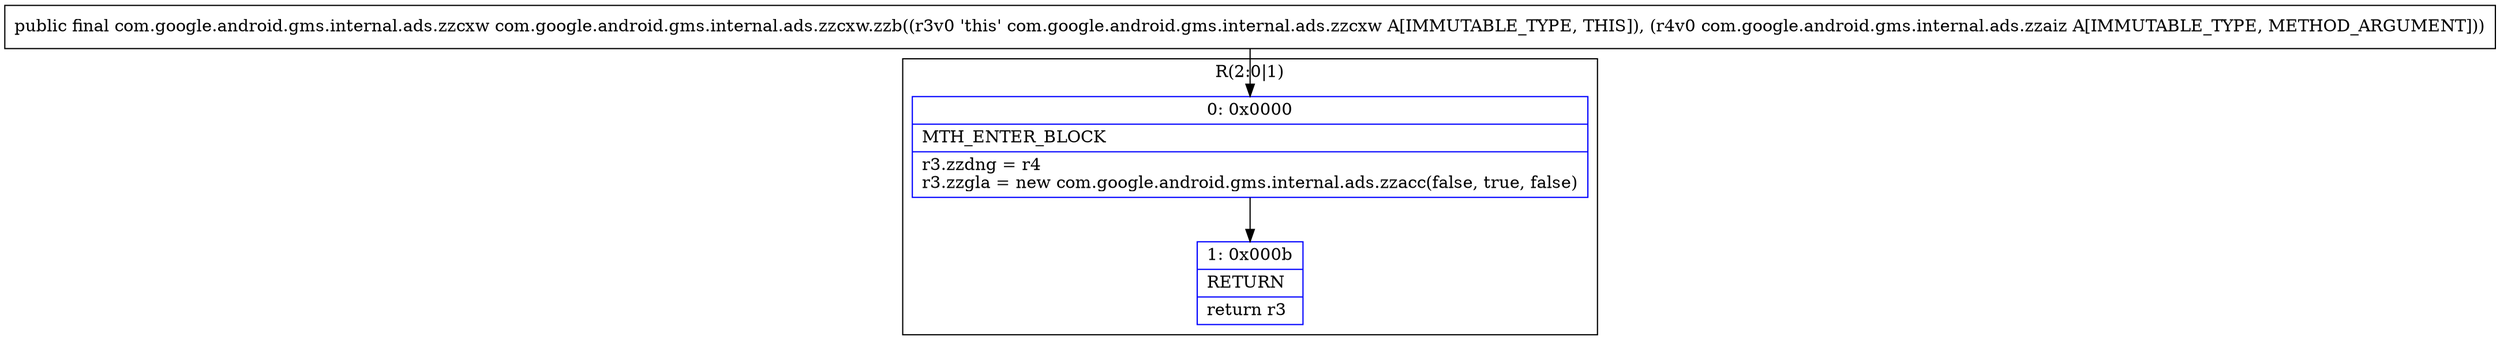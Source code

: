 digraph "CFG forcom.google.android.gms.internal.ads.zzcxw.zzb(Lcom\/google\/android\/gms\/internal\/ads\/zzaiz;)Lcom\/google\/android\/gms\/internal\/ads\/zzcxw;" {
subgraph cluster_Region_1898611963 {
label = "R(2:0|1)";
node [shape=record,color=blue];
Node_0 [shape=record,label="{0\:\ 0x0000|MTH_ENTER_BLOCK\l|r3.zzdng = r4\lr3.zzgla = new com.google.android.gms.internal.ads.zzacc(false, true, false)\l}"];
Node_1 [shape=record,label="{1\:\ 0x000b|RETURN\l|return r3\l}"];
}
MethodNode[shape=record,label="{public final com.google.android.gms.internal.ads.zzcxw com.google.android.gms.internal.ads.zzcxw.zzb((r3v0 'this' com.google.android.gms.internal.ads.zzcxw A[IMMUTABLE_TYPE, THIS]), (r4v0 com.google.android.gms.internal.ads.zzaiz A[IMMUTABLE_TYPE, METHOD_ARGUMENT])) }"];
MethodNode -> Node_0;
Node_0 -> Node_1;
}

